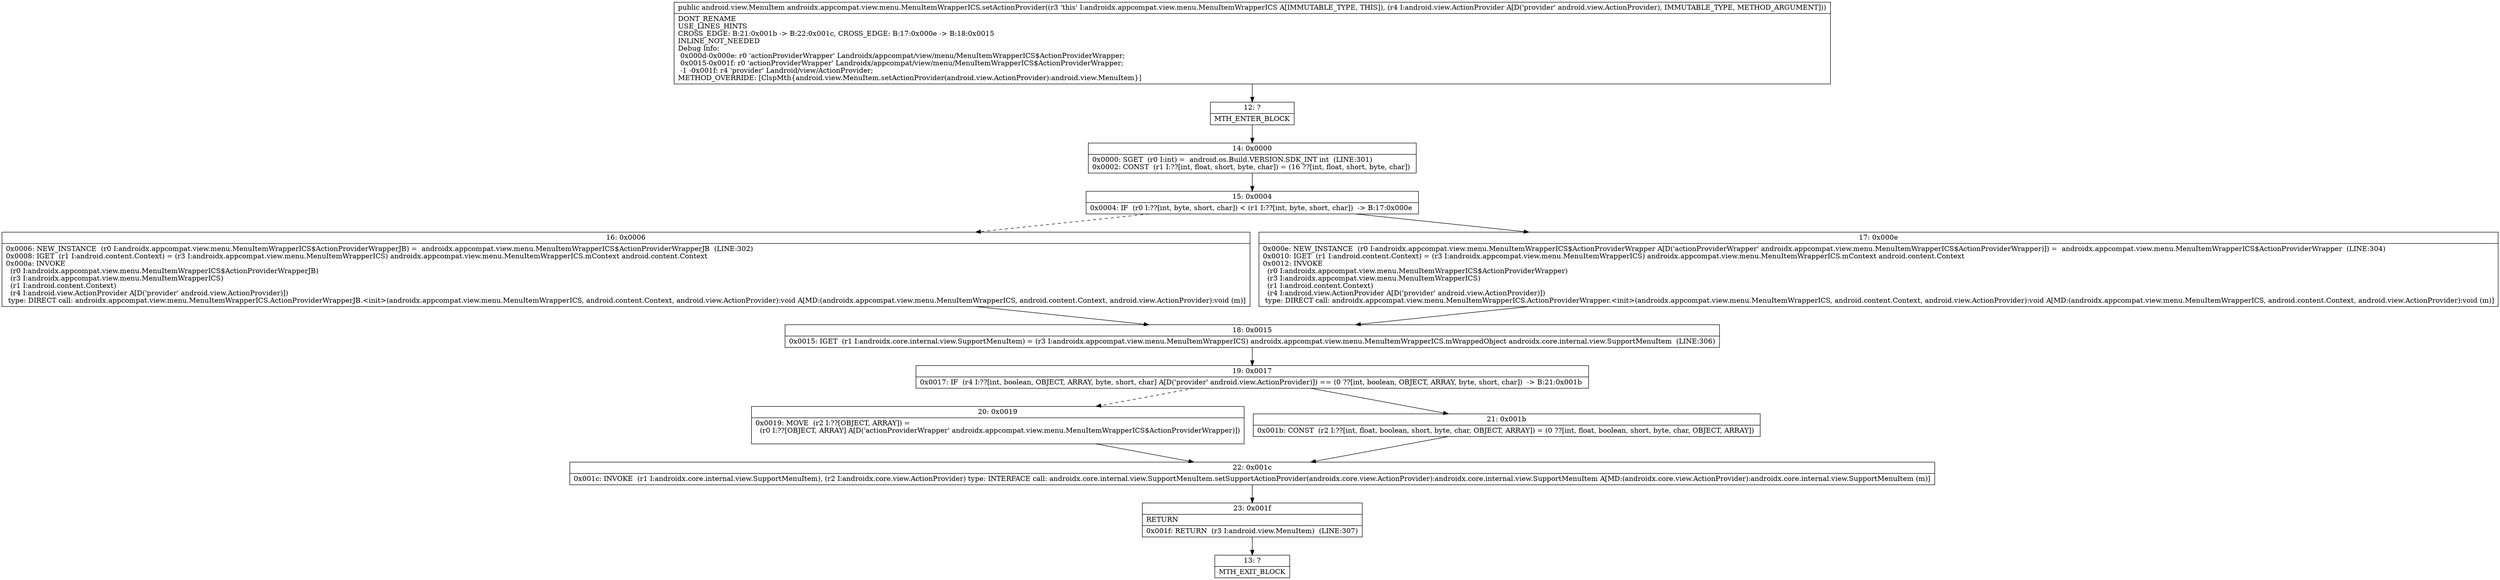 digraph "CFG forandroidx.appcompat.view.menu.MenuItemWrapperICS.setActionProvider(Landroid\/view\/ActionProvider;)Landroid\/view\/MenuItem;" {
Node_12 [shape=record,label="{12\:\ ?|MTH_ENTER_BLOCK\l}"];
Node_14 [shape=record,label="{14\:\ 0x0000|0x0000: SGET  (r0 I:int) =  android.os.Build.VERSION.SDK_INT int  (LINE:301)\l0x0002: CONST  (r1 I:??[int, float, short, byte, char]) = (16 ??[int, float, short, byte, char]) \l}"];
Node_15 [shape=record,label="{15\:\ 0x0004|0x0004: IF  (r0 I:??[int, byte, short, char]) \< (r1 I:??[int, byte, short, char])  \-\> B:17:0x000e \l}"];
Node_16 [shape=record,label="{16\:\ 0x0006|0x0006: NEW_INSTANCE  (r0 I:androidx.appcompat.view.menu.MenuItemWrapperICS$ActionProviderWrapperJB) =  androidx.appcompat.view.menu.MenuItemWrapperICS$ActionProviderWrapperJB  (LINE:302)\l0x0008: IGET  (r1 I:android.content.Context) = (r3 I:androidx.appcompat.view.menu.MenuItemWrapperICS) androidx.appcompat.view.menu.MenuItemWrapperICS.mContext android.content.Context \l0x000a: INVOKE  \l  (r0 I:androidx.appcompat.view.menu.MenuItemWrapperICS$ActionProviderWrapperJB)\l  (r3 I:androidx.appcompat.view.menu.MenuItemWrapperICS)\l  (r1 I:android.content.Context)\l  (r4 I:android.view.ActionProvider A[D('provider' android.view.ActionProvider)])\l type: DIRECT call: androidx.appcompat.view.menu.MenuItemWrapperICS.ActionProviderWrapperJB.\<init\>(androidx.appcompat.view.menu.MenuItemWrapperICS, android.content.Context, android.view.ActionProvider):void A[MD:(androidx.appcompat.view.menu.MenuItemWrapperICS, android.content.Context, android.view.ActionProvider):void (m)]\l}"];
Node_18 [shape=record,label="{18\:\ 0x0015|0x0015: IGET  (r1 I:androidx.core.internal.view.SupportMenuItem) = (r3 I:androidx.appcompat.view.menu.MenuItemWrapperICS) androidx.appcompat.view.menu.MenuItemWrapperICS.mWrappedObject androidx.core.internal.view.SupportMenuItem  (LINE:306)\l}"];
Node_19 [shape=record,label="{19\:\ 0x0017|0x0017: IF  (r4 I:??[int, boolean, OBJECT, ARRAY, byte, short, char] A[D('provider' android.view.ActionProvider)]) == (0 ??[int, boolean, OBJECT, ARRAY, byte, short, char])  \-\> B:21:0x001b \l}"];
Node_20 [shape=record,label="{20\:\ 0x0019|0x0019: MOVE  (r2 I:??[OBJECT, ARRAY]) = \l  (r0 I:??[OBJECT, ARRAY] A[D('actionProviderWrapper' androidx.appcompat.view.menu.MenuItemWrapperICS$ActionProviderWrapper)])\l \l}"];
Node_22 [shape=record,label="{22\:\ 0x001c|0x001c: INVOKE  (r1 I:androidx.core.internal.view.SupportMenuItem), (r2 I:androidx.core.view.ActionProvider) type: INTERFACE call: androidx.core.internal.view.SupportMenuItem.setSupportActionProvider(androidx.core.view.ActionProvider):androidx.core.internal.view.SupportMenuItem A[MD:(androidx.core.view.ActionProvider):androidx.core.internal.view.SupportMenuItem (m)]\l}"];
Node_23 [shape=record,label="{23\:\ 0x001f|RETURN\l|0x001f: RETURN  (r3 I:android.view.MenuItem)  (LINE:307)\l}"];
Node_13 [shape=record,label="{13\:\ ?|MTH_EXIT_BLOCK\l}"];
Node_21 [shape=record,label="{21\:\ 0x001b|0x001b: CONST  (r2 I:??[int, float, boolean, short, byte, char, OBJECT, ARRAY]) = (0 ??[int, float, boolean, short, byte, char, OBJECT, ARRAY]) \l}"];
Node_17 [shape=record,label="{17\:\ 0x000e|0x000e: NEW_INSTANCE  (r0 I:androidx.appcompat.view.menu.MenuItemWrapperICS$ActionProviderWrapper A[D('actionProviderWrapper' androidx.appcompat.view.menu.MenuItemWrapperICS$ActionProviderWrapper)]) =  androidx.appcompat.view.menu.MenuItemWrapperICS$ActionProviderWrapper  (LINE:304)\l0x0010: IGET  (r1 I:android.content.Context) = (r3 I:androidx.appcompat.view.menu.MenuItemWrapperICS) androidx.appcompat.view.menu.MenuItemWrapperICS.mContext android.content.Context \l0x0012: INVOKE  \l  (r0 I:androidx.appcompat.view.menu.MenuItemWrapperICS$ActionProviderWrapper)\l  (r3 I:androidx.appcompat.view.menu.MenuItemWrapperICS)\l  (r1 I:android.content.Context)\l  (r4 I:android.view.ActionProvider A[D('provider' android.view.ActionProvider)])\l type: DIRECT call: androidx.appcompat.view.menu.MenuItemWrapperICS.ActionProviderWrapper.\<init\>(androidx.appcompat.view.menu.MenuItemWrapperICS, android.content.Context, android.view.ActionProvider):void A[MD:(androidx.appcompat.view.menu.MenuItemWrapperICS, android.content.Context, android.view.ActionProvider):void (m)]\l}"];
MethodNode[shape=record,label="{public android.view.MenuItem androidx.appcompat.view.menu.MenuItemWrapperICS.setActionProvider((r3 'this' I:androidx.appcompat.view.menu.MenuItemWrapperICS A[IMMUTABLE_TYPE, THIS]), (r4 I:android.view.ActionProvider A[D('provider' android.view.ActionProvider), IMMUTABLE_TYPE, METHOD_ARGUMENT]))  | DONT_RENAME\lUSE_LINES_HINTS\lCROSS_EDGE: B:21:0x001b \-\> B:22:0x001c, CROSS_EDGE: B:17:0x000e \-\> B:18:0x0015\lINLINE_NOT_NEEDED\lDebug Info:\l  0x000d\-0x000e: r0 'actionProviderWrapper' Landroidx\/appcompat\/view\/menu\/MenuItemWrapperICS$ActionProviderWrapper;\l  0x0015\-0x001f: r0 'actionProviderWrapper' Landroidx\/appcompat\/view\/menu\/MenuItemWrapperICS$ActionProviderWrapper;\l  \-1 \-0x001f: r4 'provider' Landroid\/view\/ActionProvider;\lMETHOD_OVERRIDE: [ClspMth\{android.view.MenuItem.setActionProvider(android.view.ActionProvider):android.view.MenuItem\}]\l}"];
MethodNode -> Node_12;Node_12 -> Node_14;
Node_14 -> Node_15;
Node_15 -> Node_16[style=dashed];
Node_15 -> Node_17;
Node_16 -> Node_18;
Node_18 -> Node_19;
Node_19 -> Node_20[style=dashed];
Node_19 -> Node_21;
Node_20 -> Node_22;
Node_22 -> Node_23;
Node_23 -> Node_13;
Node_21 -> Node_22;
Node_17 -> Node_18;
}

